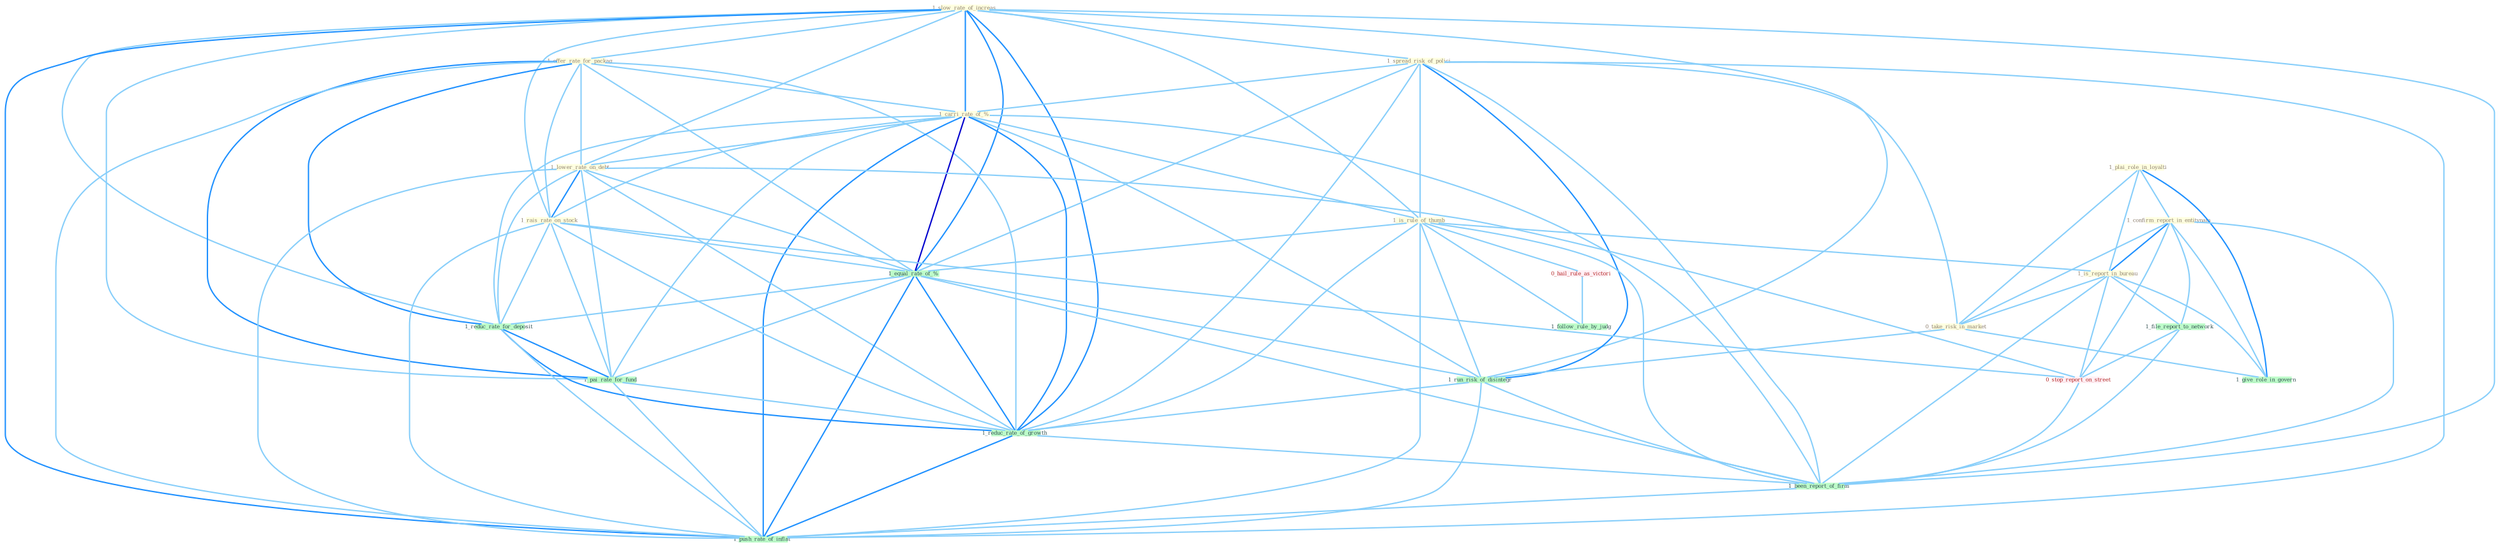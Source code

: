 Graph G{ 
    node
    [shape=polygon,style=filled,width=.5,height=.06,color="#BDFCC9",fixedsize=true,fontsize=4,
    fontcolor="#2f4f4f"];
    {node
    [color="#ffffe0", fontcolor="#8b7d6b"] "1_slow_rate_of_increas " "1_offer_rate_for_packag " "1_spread_risk_of_polici " "1_plai_role_in_loyalti " "1_carri_rate_of_% " "1_is_rule_of_thumb " "1_lower_rate_on_debt " "1_confirm_report_in_entitynam " "1_is_report_in_bureau " "0_take_risk_in_market " "1_rais_rate_on_stock "}
{node [color="#fff0f5", fontcolor="#b22222"] "0_stop_report_on_street " "0_hail_rule_as_victori "}
edge [color="#B0E2FF"];

	"1_slow_rate_of_increas " -- "1_offer_rate_for_packag " [w="1", color="#87cefa" ];
	"1_slow_rate_of_increas " -- "1_spread_risk_of_polici " [w="1", color="#87cefa" ];
	"1_slow_rate_of_increas " -- "1_carri_rate_of_% " [w="2", color="#1e90ff" , len=0.8];
	"1_slow_rate_of_increas " -- "1_is_rule_of_thumb " [w="1", color="#87cefa" ];
	"1_slow_rate_of_increas " -- "1_lower_rate_on_debt " [w="1", color="#87cefa" ];
	"1_slow_rate_of_increas " -- "1_rais_rate_on_stock " [w="1", color="#87cefa" ];
	"1_slow_rate_of_increas " -- "1_equal_rate_of_% " [w="2", color="#1e90ff" , len=0.8];
	"1_slow_rate_of_increas " -- "1_reduc_rate_for_deposit " [w="1", color="#87cefa" ];
	"1_slow_rate_of_increas " -- "1_pai_rate_for_fund " [w="1", color="#87cefa" ];
	"1_slow_rate_of_increas " -- "1_run_risk_of_disintegr " [w="1", color="#87cefa" ];
	"1_slow_rate_of_increas " -- "1_reduc_rate_of_growth " [w="2", color="#1e90ff" , len=0.8];
	"1_slow_rate_of_increas " -- "1_been_report_of_firm " [w="1", color="#87cefa" ];
	"1_slow_rate_of_increas " -- "1_push_rate_of_inflat " [w="2", color="#1e90ff" , len=0.8];
	"1_offer_rate_for_packag " -- "1_carri_rate_of_% " [w="1", color="#87cefa" ];
	"1_offer_rate_for_packag " -- "1_lower_rate_on_debt " [w="1", color="#87cefa" ];
	"1_offer_rate_for_packag " -- "1_rais_rate_on_stock " [w="1", color="#87cefa" ];
	"1_offer_rate_for_packag " -- "1_equal_rate_of_% " [w="1", color="#87cefa" ];
	"1_offer_rate_for_packag " -- "1_reduc_rate_for_deposit " [w="2", color="#1e90ff" , len=0.8];
	"1_offer_rate_for_packag " -- "1_pai_rate_for_fund " [w="2", color="#1e90ff" , len=0.8];
	"1_offer_rate_for_packag " -- "1_reduc_rate_of_growth " [w="1", color="#87cefa" ];
	"1_offer_rate_for_packag " -- "1_push_rate_of_inflat " [w="1", color="#87cefa" ];
	"1_spread_risk_of_polici " -- "1_carri_rate_of_% " [w="1", color="#87cefa" ];
	"1_spread_risk_of_polici " -- "1_is_rule_of_thumb " [w="1", color="#87cefa" ];
	"1_spread_risk_of_polici " -- "0_take_risk_in_market " [w="1", color="#87cefa" ];
	"1_spread_risk_of_polici " -- "1_equal_rate_of_% " [w="1", color="#87cefa" ];
	"1_spread_risk_of_polici " -- "1_run_risk_of_disintegr " [w="2", color="#1e90ff" , len=0.8];
	"1_spread_risk_of_polici " -- "1_reduc_rate_of_growth " [w="1", color="#87cefa" ];
	"1_spread_risk_of_polici " -- "1_been_report_of_firm " [w="1", color="#87cefa" ];
	"1_spread_risk_of_polici " -- "1_push_rate_of_inflat " [w="1", color="#87cefa" ];
	"1_plai_role_in_loyalti " -- "1_confirm_report_in_entitynam " [w="1", color="#87cefa" ];
	"1_plai_role_in_loyalti " -- "1_is_report_in_bureau " [w="1", color="#87cefa" ];
	"1_plai_role_in_loyalti " -- "0_take_risk_in_market " [w="1", color="#87cefa" ];
	"1_plai_role_in_loyalti " -- "1_give_role_in_govern " [w="2", color="#1e90ff" , len=0.8];
	"1_carri_rate_of_% " -- "1_is_rule_of_thumb " [w="1", color="#87cefa" ];
	"1_carri_rate_of_% " -- "1_lower_rate_on_debt " [w="1", color="#87cefa" ];
	"1_carri_rate_of_% " -- "1_rais_rate_on_stock " [w="1", color="#87cefa" ];
	"1_carri_rate_of_% " -- "1_equal_rate_of_% " [w="3", color="#0000cd" , len=0.6];
	"1_carri_rate_of_% " -- "1_reduc_rate_for_deposit " [w="1", color="#87cefa" ];
	"1_carri_rate_of_% " -- "1_pai_rate_for_fund " [w="1", color="#87cefa" ];
	"1_carri_rate_of_% " -- "1_run_risk_of_disintegr " [w="1", color="#87cefa" ];
	"1_carri_rate_of_% " -- "1_reduc_rate_of_growth " [w="2", color="#1e90ff" , len=0.8];
	"1_carri_rate_of_% " -- "1_been_report_of_firm " [w="1", color="#87cefa" ];
	"1_carri_rate_of_% " -- "1_push_rate_of_inflat " [w="2", color="#1e90ff" , len=0.8];
	"1_is_rule_of_thumb " -- "1_is_report_in_bureau " [w="1", color="#87cefa" ];
	"1_is_rule_of_thumb " -- "1_equal_rate_of_% " [w="1", color="#87cefa" ];
	"1_is_rule_of_thumb " -- "0_hail_rule_as_victori " [w="1", color="#87cefa" ];
	"1_is_rule_of_thumb " -- "1_run_risk_of_disintegr " [w="1", color="#87cefa" ];
	"1_is_rule_of_thumb " -- "1_follow_rule_by_judg " [w="1", color="#87cefa" ];
	"1_is_rule_of_thumb " -- "1_reduc_rate_of_growth " [w="1", color="#87cefa" ];
	"1_is_rule_of_thumb " -- "1_been_report_of_firm " [w="1", color="#87cefa" ];
	"1_is_rule_of_thumb " -- "1_push_rate_of_inflat " [w="1", color="#87cefa" ];
	"1_lower_rate_on_debt " -- "1_rais_rate_on_stock " [w="2", color="#1e90ff" , len=0.8];
	"1_lower_rate_on_debt " -- "1_equal_rate_of_% " [w="1", color="#87cefa" ];
	"1_lower_rate_on_debt " -- "0_stop_report_on_street " [w="1", color="#87cefa" ];
	"1_lower_rate_on_debt " -- "1_reduc_rate_for_deposit " [w="1", color="#87cefa" ];
	"1_lower_rate_on_debt " -- "1_pai_rate_for_fund " [w="1", color="#87cefa" ];
	"1_lower_rate_on_debt " -- "1_reduc_rate_of_growth " [w="1", color="#87cefa" ];
	"1_lower_rate_on_debt " -- "1_push_rate_of_inflat " [w="1", color="#87cefa" ];
	"1_confirm_report_in_entitynam " -- "1_is_report_in_bureau " [w="2", color="#1e90ff" , len=0.8];
	"1_confirm_report_in_entitynam " -- "0_take_risk_in_market " [w="1", color="#87cefa" ];
	"1_confirm_report_in_entitynam " -- "1_file_report_to_network " [w="1", color="#87cefa" ];
	"1_confirm_report_in_entitynam " -- "0_stop_report_on_street " [w="1", color="#87cefa" ];
	"1_confirm_report_in_entitynam " -- "1_give_role_in_govern " [w="1", color="#87cefa" ];
	"1_confirm_report_in_entitynam " -- "1_been_report_of_firm " [w="1", color="#87cefa" ];
	"1_is_report_in_bureau " -- "0_take_risk_in_market " [w="1", color="#87cefa" ];
	"1_is_report_in_bureau " -- "1_file_report_to_network " [w="1", color="#87cefa" ];
	"1_is_report_in_bureau " -- "0_stop_report_on_street " [w="1", color="#87cefa" ];
	"1_is_report_in_bureau " -- "1_give_role_in_govern " [w="1", color="#87cefa" ];
	"1_is_report_in_bureau " -- "1_been_report_of_firm " [w="1", color="#87cefa" ];
	"0_take_risk_in_market " -- "1_give_role_in_govern " [w="1", color="#87cefa" ];
	"0_take_risk_in_market " -- "1_run_risk_of_disintegr " [w="1", color="#87cefa" ];
	"1_rais_rate_on_stock " -- "1_equal_rate_of_% " [w="1", color="#87cefa" ];
	"1_rais_rate_on_stock " -- "0_stop_report_on_street " [w="1", color="#87cefa" ];
	"1_rais_rate_on_stock " -- "1_reduc_rate_for_deposit " [w="1", color="#87cefa" ];
	"1_rais_rate_on_stock " -- "1_pai_rate_for_fund " [w="1", color="#87cefa" ];
	"1_rais_rate_on_stock " -- "1_reduc_rate_of_growth " [w="1", color="#87cefa" ];
	"1_rais_rate_on_stock " -- "1_push_rate_of_inflat " [w="1", color="#87cefa" ];
	"1_file_report_to_network " -- "0_stop_report_on_street " [w="1", color="#87cefa" ];
	"1_file_report_to_network " -- "1_been_report_of_firm " [w="1", color="#87cefa" ];
	"1_equal_rate_of_% " -- "1_reduc_rate_for_deposit " [w="1", color="#87cefa" ];
	"1_equal_rate_of_% " -- "1_pai_rate_for_fund " [w="1", color="#87cefa" ];
	"1_equal_rate_of_% " -- "1_run_risk_of_disintegr " [w="1", color="#87cefa" ];
	"1_equal_rate_of_% " -- "1_reduc_rate_of_growth " [w="2", color="#1e90ff" , len=0.8];
	"1_equal_rate_of_% " -- "1_been_report_of_firm " [w="1", color="#87cefa" ];
	"1_equal_rate_of_% " -- "1_push_rate_of_inflat " [w="2", color="#1e90ff" , len=0.8];
	"0_stop_report_on_street " -- "1_been_report_of_firm " [w="1", color="#87cefa" ];
	"1_reduc_rate_for_deposit " -- "1_pai_rate_for_fund " [w="2", color="#1e90ff" , len=0.8];
	"1_reduc_rate_for_deposit " -- "1_reduc_rate_of_growth " [w="2", color="#1e90ff" , len=0.8];
	"1_reduc_rate_for_deposit " -- "1_push_rate_of_inflat " [w="1", color="#87cefa" ];
	"1_pai_rate_for_fund " -- "1_reduc_rate_of_growth " [w="1", color="#87cefa" ];
	"1_pai_rate_for_fund " -- "1_push_rate_of_inflat " [w="1", color="#87cefa" ];
	"0_hail_rule_as_victori " -- "1_follow_rule_by_judg " [w="1", color="#87cefa" ];
	"1_run_risk_of_disintegr " -- "1_reduc_rate_of_growth " [w="1", color="#87cefa" ];
	"1_run_risk_of_disintegr " -- "1_been_report_of_firm " [w="1", color="#87cefa" ];
	"1_run_risk_of_disintegr " -- "1_push_rate_of_inflat " [w="1", color="#87cefa" ];
	"1_reduc_rate_of_growth " -- "1_been_report_of_firm " [w="1", color="#87cefa" ];
	"1_reduc_rate_of_growth " -- "1_push_rate_of_inflat " [w="2", color="#1e90ff" , len=0.8];
	"1_been_report_of_firm " -- "1_push_rate_of_inflat " [w="1", color="#87cefa" ];
}